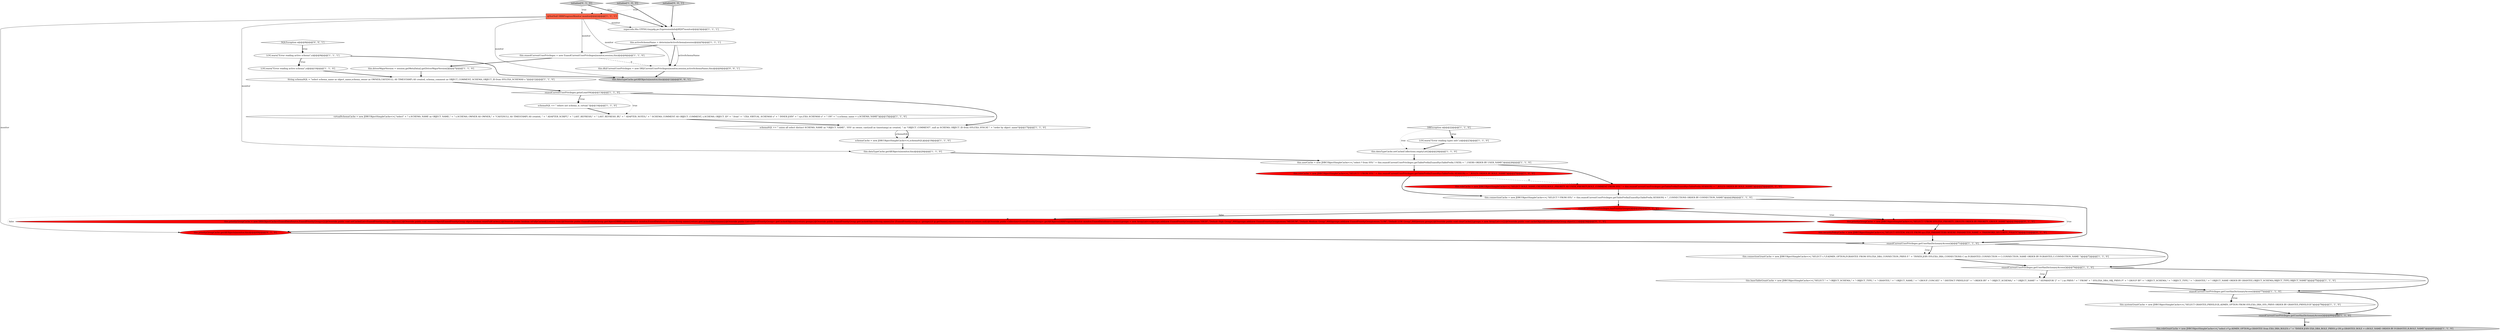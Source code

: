 digraph {
3 [style = filled, label = "schemaSQL += \" union all select distinct SCHEMA_NAME as \"OBJECT_NAME\", 'SYS' as owner, cast(null as timestamp) as created, '' as \"OBJECT_COMMENT\", null as SCHEMA_OBJECT_ID from SYS.EXA_SYSCAT \" + \"order by object_name\"@@@17@@@['1', '1', '0']", fillcolor = white, shape = ellipse image = "AAA0AAABBB1BBB"];
33 [style = filled, label = "this.priorityGroupCache = new JDBCObjectSimpleCache<>(,\"SELECT * FROM SYS.EXA_PRIORITY_GROUPS ORDER BY PRIORITY_GROUP_NAME\")@@@30@@@['0', '1', '0']", fillcolor = red, shape = ellipse image = "AAA1AAABBB2BBB"];
26 [style = filled, label = "this.connectionGrantCache = new JDBCObjectSimpleCache<>(,\"SELECT c.*,P.ADMIN_OPTION,P.GRANTEE FROM SYS.EXA_DBA_CONNECTION_PRIVS P \" + \"INNER JOIN SYS.EXA_DBA_CONNECTIONS C on P.GRANTED_CONNECTION = C.CONNECTION_NAME ORDER BY P.GRANTEE,C.CONNECTION_NAME \")@@@72@@@['1', '1', '0']", fillcolor = white, shape = ellipse image = "AAA0AAABBB1BBB"];
37 [style = filled, label = "this.dataTypeCache.getAllObjects(monitor,this)@@@12@@@['0', '0', '1']", fillcolor = lightgray, shape = ellipse image = "AAA0AAABBB3BBB"];
2 [style = filled, label = "this.userCache = new JDBCObjectSimpleCache<>(,\"select * from SYS.\" + this.exasolCurrentUserPrivileges.getTablePrefix(ExasolSysTablePrefix.USER) + \"_USERS ORDER BY USER_NAME\")@@@26@@@['1', '1', '0']", fillcolor = white, shape = ellipse image = "AAA0AAABBB1BBB"];
28 [style = filled, label = "this.baseTableGrantCache = new JDBCObjectSimpleCache<>(,\"SELECT \" + \" OBJECT_SCHEMA,\" + \" OBJECT_TYPE,\" + \" GRANTEE,\" + \" OBJECT_NAME,\" + \" GROUP_CONCAT(\" + \" DISTINCT PRIVILEGE\" + \" ORDER BY\" + \" OBJECT_SCHEMA,\" + \" OBJECT_NAME\" + \" SEPARATOR '|'\" + \" ) as PRIVS \" + \" FROM\" + \" SYS.EXA_DBA_OBJ_PRIVS P\" + \" GROUP BY\" + \" OBJECT_SCHEMA,\" + \" OBJECT_TYPE,\" + \" GRANTEE,\" + \" OBJECT_NAME ORDER BY GRANTEE,OBJECT_SCHEMA,OBJECT_TYPE,OBJECT_NAME\")@@@75@@@['1', '1', '0']", fillcolor = white, shape = ellipse image = "AAA0AAABBB1BBB"];
39 [style = filled, label = "initialize['0', '0', '1']", fillcolor = lightgray, shape = diamond image = "AAA0AAABBB3BBB"];
16 [style = filled, label = "String schemaSQL = \"select schema_name as object_name,schema_owner as OWNER,CAST(NULL AS TIMESTAMP) AS created, schema_comment as OBJECT_COMMENT, SCHEMA_OBJECT_ID from SYS.EXA_SCHEMAS s \"@@@12@@@['1', '1', '0']", fillcolor = white, shape = ellipse image = "AAA0AAABBB1BBB"];
36 [style = filled, label = "SQLException e@@@8@@@['0', '0', '1']", fillcolor = white, shape = diamond image = "AAA0AAABBB3BBB"];
9 [style = filled, label = "this.systemGrantCache = new JDBCObjectSimpleCache<>(,\"SELECT GRANTEE,PRIVILEGE,ADMIN_OPTION FROM SYS.EXA_DBA_SYS_PRIVS ORDER BY GRANTEE,PRIVILEGE\")@@@78@@@['1', '1', '0']", fillcolor = white, shape = ellipse image = "AAA0AAABBB1BBB"];
14 [style = filled, label = "this.roleCache = new JDBCObjectSimpleCache<>(,\"SELECT * FROM SYS.\" + this.exasolCurrentUserPrivileges.getTablePrefix(ExasolSysTablePrefix.SESSION) + \"_ROLES ORDER BY ROLE_NAME\")@@@27@@@['1', '0', '0']", fillcolor = red, shape = ellipse image = "AAA1AAABBB1BBB"];
27 [style = filled, label = "schemaCache = new JDBCObjectSimpleCache<>(,schemaSQL)@@@18@@@['1', '1', '0']", fillcolor = white, shape = ellipse image = "AAA0AAABBB1BBB"];
29 [style = filled, label = "this.priorityGroupCache.getAllObjects(monitor,this)@@@69@@@['0', '1', '0']", fillcolor = red, shape = ellipse image = "AAA1AAABBB2BBB"];
5 [style = filled, label = "this.connectionCache = new JDBCObjectSimpleCache<>(,\"SELECT * FROM SYS.\" + this.exasolCurrentUserPrivileges.getTablePrefix(ExasolSysTablePrefix.SESSION) + \"_CONNECTIONS ORDER BY CONNECTION_NAME\")@@@28@@@['1', '1', '0']", fillcolor = white, shape = ellipse image = "AAA0AAABBB1BBB"];
34 [style = filled, label = "this.roleCache = new JDBCObjectSimpleCache<>(,\"SELECT ROLE_NAME,CREATED,ROLE_PRIORITY AS USER_PRIORITY,ROLE_COMMENT FROM SYS.\" + this.exasolCurrentUserPrivileges.getTablePrefix(ExasolSysTablePrefix.SESSION) + \"_ROLES ORDER BY ROLE_NAME\")@@@27@@@['0', '1', '0']", fillcolor = red, shape = ellipse image = "AAA1AAABBB2BBB"];
11 [style = filled, label = "schemaSQL += \" where not schema_is_virtual \"@@@14@@@['1', '1', '0']", fillcolor = white, shape = ellipse image = "AAA0AAABBB1BBB"];
20 [style = filled, label = "this.driverMajorVersion = session.getMetaData().getDriverMajorVersion()@@@7@@@['1', '1', '0']", fillcolor = white, shape = ellipse image = "AAA0AAABBB1BBB"];
10 [style = filled, label = "exasolCurrentUserPrivileges.getUserHasDictionaryAccess()@@@71@@@['1', '1', '0']", fillcolor = white, shape = diamond image = "AAA0AAABBB1BBB"];
24 [style = filled, label = "LOG.warn(\"Error reading types info\",e)@@@23@@@['1', '1', '0']", fillcolor = white, shape = ellipse image = "AAA0AAABBB1BBB"];
38 [style = filled, label = "this.db2CurrentUserPrivileges = new DB2CurrentUserPrivileges(monitor,session,activeSchemaName,this)@@@6@@@['0', '0', '1']", fillcolor = white, shape = ellipse image = "AAA0AAABBB3BBB"];
15 [style = filled, label = "LOG.warn(\"Error reading active schema\",e)@@@9@@@['1', '1', '1']", fillcolor = white, shape = ellipse image = "AAA0AAABBB1BBB"];
6 [style = filled, label = "this.dataTypeCache.setCache(Collections.emptyList())@@@24@@@['1', '1', '0']", fillcolor = white, shape = ellipse image = "AAA0AAABBB1BBB"];
31 [style = filled, label = "initialize['0', '1', '0']", fillcolor = lightgray, shape = diamond image = "AAA0AAABBB2BBB"];
19 [style = filled, label = "this.roleGrantCache = new JDBCObjectSimpleCache<>(,\"select r.*,p.ADMIN_OPTION,p.GRANTEE from EXA_DBA_ROLES r \" + \"INNER JOIN EXA_DBA_ROLE_PRIVS p ON p.GRANTED_ROLE = r.ROLE_NAME ORDER BY P.GRANTEE,R.ROLE_NAME\")@@@81@@@['1', '1', '0']", fillcolor = lightgray, shape = ellipse image = "AAA0AAABBB1BBB"];
8 [style = filled, label = "virtualSchemaCache = new JDBCObjectSimpleCache<>(,\"select\" + \" s.SCHEMA_NAME as OBJECT_NAME,\" + \" s.SCHEMA_OWNER AS OWNER,\" + \"CAST(NULL AS TIMESTAMP) AS created, \" + \" ADAPTER_SCRIPT,\" + \" LAST_REFRESH,\" + \" LAST_REFRESH_BY,\" + \" ADAPTER_NOTES,\" + \" SCHEMA_COMMENT AS OBJECT_COMMENT, s.SCHEMA_OBJECT_ID\" + \" from\" + \" EXA_VIRTUAL_SCHEMAS s\" + \" INNER JOIN\" + \" sys.EXA_SCHEMAS o\" + \" ON\" + \" o.schema_name = s.SCHEMA_NAME\")@@@15@@@['1', '1', '0']", fillcolor = white, shape = ellipse image = "AAA0AAABBB1BBB"];
30 [style = filled, label = "this.securityPolicyCache = new JDBCObjectSimpleCache<>(,\"SELECT SYSTEM_VALUE FROM sys.EXA_PARAMETERS WHERE PARAMETER_NAME = 'PASSWORD_SECURITY_POLICY'\")@@@31@@@['0', '1', '0']", fillcolor = red, shape = ellipse image = "AAA1AAABBB2BBB"];
32 [style = filled, label = "exasolCurrentUserPrivileges.hasPriorityGroups()@@@29@@@['0', '1', '0']", fillcolor = red, shape = diamond image = "AAA1AAABBB2BBB"];
18 [style = filled, label = "exasolCurrentUserPrivileges.getUserHasDictionaryAccess()@@@77@@@['1', '1', '0']", fillcolor = white, shape = diamond image = "AAA0AAABBB1BBB"];
1 [style = filled, label = "initialize['1', '0', '0']", fillcolor = lightgray, shape = diamond image = "AAA0AAABBB1BBB"];
13 [style = filled, label = "exasolCurrentUserPrivileges.getatLeastV6()@@@13@@@['1', '1', '0']", fillcolor = white, shape = diamond image = "AAA0AAABBB1BBB"];
23 [style = filled, label = "@NotNull DBRProgressMonitor monitor@@@2@@@['1', '1', '1']", fillcolor = tomato, shape = box image = "AAA0AAABBB1BBB"];
35 [style = filled, label = "this.priorityGroupCache = new DBSObjectCache<ExasolDataSource,ExasolPriorityGroup>(){@Override public void setCache(List<ExasolPriorityGroup> objects){}@Override public void removeObject(ExasolPriorityGroup object,boolean resetFullCache){}@Override public boolean isFullyCached(){return true}@Override public ExasolPriorityGroup getObject(DBRProgressMonitor monitor,ExasolDataSource owner,String name){return getCachedObject(name)}@Override public List<ExasolPriorityGroup> getCachedObjects(){return groups}@Override public ExasolPriorityGroup getCachedObject(String name){for (ExasolPriorityGroup p : groups){if (p.getName().equals(name)) return p}return null}@Override public Collection<ExasolPriorityGroup> getAllObjects(DBRProgressMonitor monitor,ExasolDataSource owner){groups = new ArrayList<>()groups.add(new ExasolPriorityGroup(owner,\"HIGH\",\"Default High Group\",900))groups.add(new ExasolPriorityGroup(owner,\"MEDIUM\",\"Default Medium Group\",900))groups.add(new ExasolPriorityGroup(owner,\"LOW\",\"Default LOW Group\",900))return groups}@Override public void clearCache(){groups = new ArrayList<>()}@Override public void cacheObject(ExasolPriorityGroup object){}}@@@34@@@['0', '1', '0']", fillcolor = red, shape = ellipse image = "AAA1AAABBB2BBB"];
12 [style = filled, label = "this.activeSchemaName = determineActiveSchema(session)@@@5@@@['1', '1', '1']", fillcolor = white, shape = ellipse image = "AAA0AAABBB1BBB"];
0 [style = filled, label = "exasolCurrentUserPrivileges.getUserHasDictionaryAccess()@@@80@@@['1', '1', '0']", fillcolor = lightgray, shape = diamond image = "AAA0AAABBB1BBB"];
17 [style = filled, label = "this.dataTypeCache.getAllObjects(monitor,this)@@@20@@@['1', '1', '0']", fillcolor = white, shape = ellipse image = "AAA0AAABBB1BBB"];
21 [style = filled, label = "super.edu.fdu.CPPDG.tinypdg.pe.ExpressionInfo@8f297monitor@@@3@@@['1', '1', '1']", fillcolor = white, shape = ellipse image = "AAA0AAABBB1BBB"];
7 [style = filled, label = "exasolCurrentUserPrivileges.getUserHasDictionaryAccess()@@@74@@@['1', '1', '0']", fillcolor = white, shape = diamond image = "AAA0AAABBB1BBB"];
25 [style = filled, label = "DBException e@@@22@@@['1', '1', '0']", fillcolor = white, shape = diamond image = "AAA0AAABBB1BBB"];
4 [style = filled, label = "this.exasolCurrentUserPrivileges = new ExasolCurrentUserPrivileges(monitor,session,this)@@@6@@@['1', '1', '0']", fillcolor = white, shape = ellipse image = "AAA0AAABBB1BBB"];
22 [style = filled, label = "LOG.warn(\"Error reading active schema\",e)@@@10@@@['1', '1', '0']", fillcolor = white, shape = ellipse image = "AAA0AAABBB1BBB"];
32->35 [style = bold, label=""];
5->10 [style = bold, label=""];
23->38 [style = solid, label="monitor"];
16->13 [style = bold, label=""];
23->29 [style = solid, label="monitor"];
3->27 [style = solid, label="schemaSQL"];
28->18 [style = bold, label=""];
35->29 [style = bold, label=""];
26->7 [style = bold, label=""];
23->37 [style = solid, label="monitor"];
9->0 [style = bold, label=""];
14->34 [style = dashed, label="0"];
4->38 [style = dashed, label="0"];
22->16 [style = bold, label=""];
0->19 [style = bold, label=""];
34->5 [style = bold, label=""];
0->19 [style = dotted, label="true"];
36->15 [style = dotted, label="true"];
23->17 [style = solid, label="monitor"];
8->3 [style = bold, label=""];
12->38 [style = solid, label="activeSchemaName"];
2->34 [style = bold, label=""];
36->15 [style = bold, label=""];
25->24 [style = dotted, label="true"];
15->22 [style = dotted, label="true"];
10->26 [style = bold, label=""];
31->21 [style = bold, label=""];
32->35 [style = dotted, label="false"];
13->11 [style = bold, label=""];
10->7 [style = bold, label=""];
32->33 [style = bold, label=""];
32->33 [style = dotted, label="true"];
15->22 [style = bold, label=""];
3->27 [style = bold, label=""];
21->12 [style = bold, label=""];
23->4 [style = solid, label="monitor"];
6->2 [style = bold, label=""];
5->32 [style = bold, label=""];
39->23 [style = dotted, label="true"];
25->24 [style = bold, label=""];
39->21 [style = bold, label=""];
12->38 [style = bold, label=""];
20->16 [style = bold, label=""];
32->29 [style = dotted, label="false"];
13->3 [style = bold, label=""];
12->4 [style = bold, label=""];
17->2 [style = bold, label=""];
7->28 [style = bold, label=""];
38->37 [style = bold, label=""];
13->8 [style = dotted, label="true"];
1->21 [style = bold, label=""];
31->23 [style = dotted, label="true"];
2->14 [style = bold, label=""];
18->9 [style = dotted, label="true"];
32->30 [style = dotted, label="true"];
4->20 [style = bold, label=""];
27->17 [style = bold, label=""];
18->9 [style = bold, label=""];
33->30 [style = bold, label=""];
7->18 [style = bold, label=""];
23->21 [style = solid, label="monitor"];
30->10 [style = bold, label=""];
11->8 [style = bold, label=""];
29->10 [style = bold, label=""];
13->11 [style = dotted, label="true"];
25->6 [style = dotted, label="true"];
10->26 [style = dotted, label="true"];
1->23 [style = dotted, label="true"];
24->6 [style = bold, label=""];
15->37 [style = bold, label=""];
18->0 [style = bold, label=""];
7->28 [style = dotted, label="true"];
14->5 [style = bold, label=""];
}
